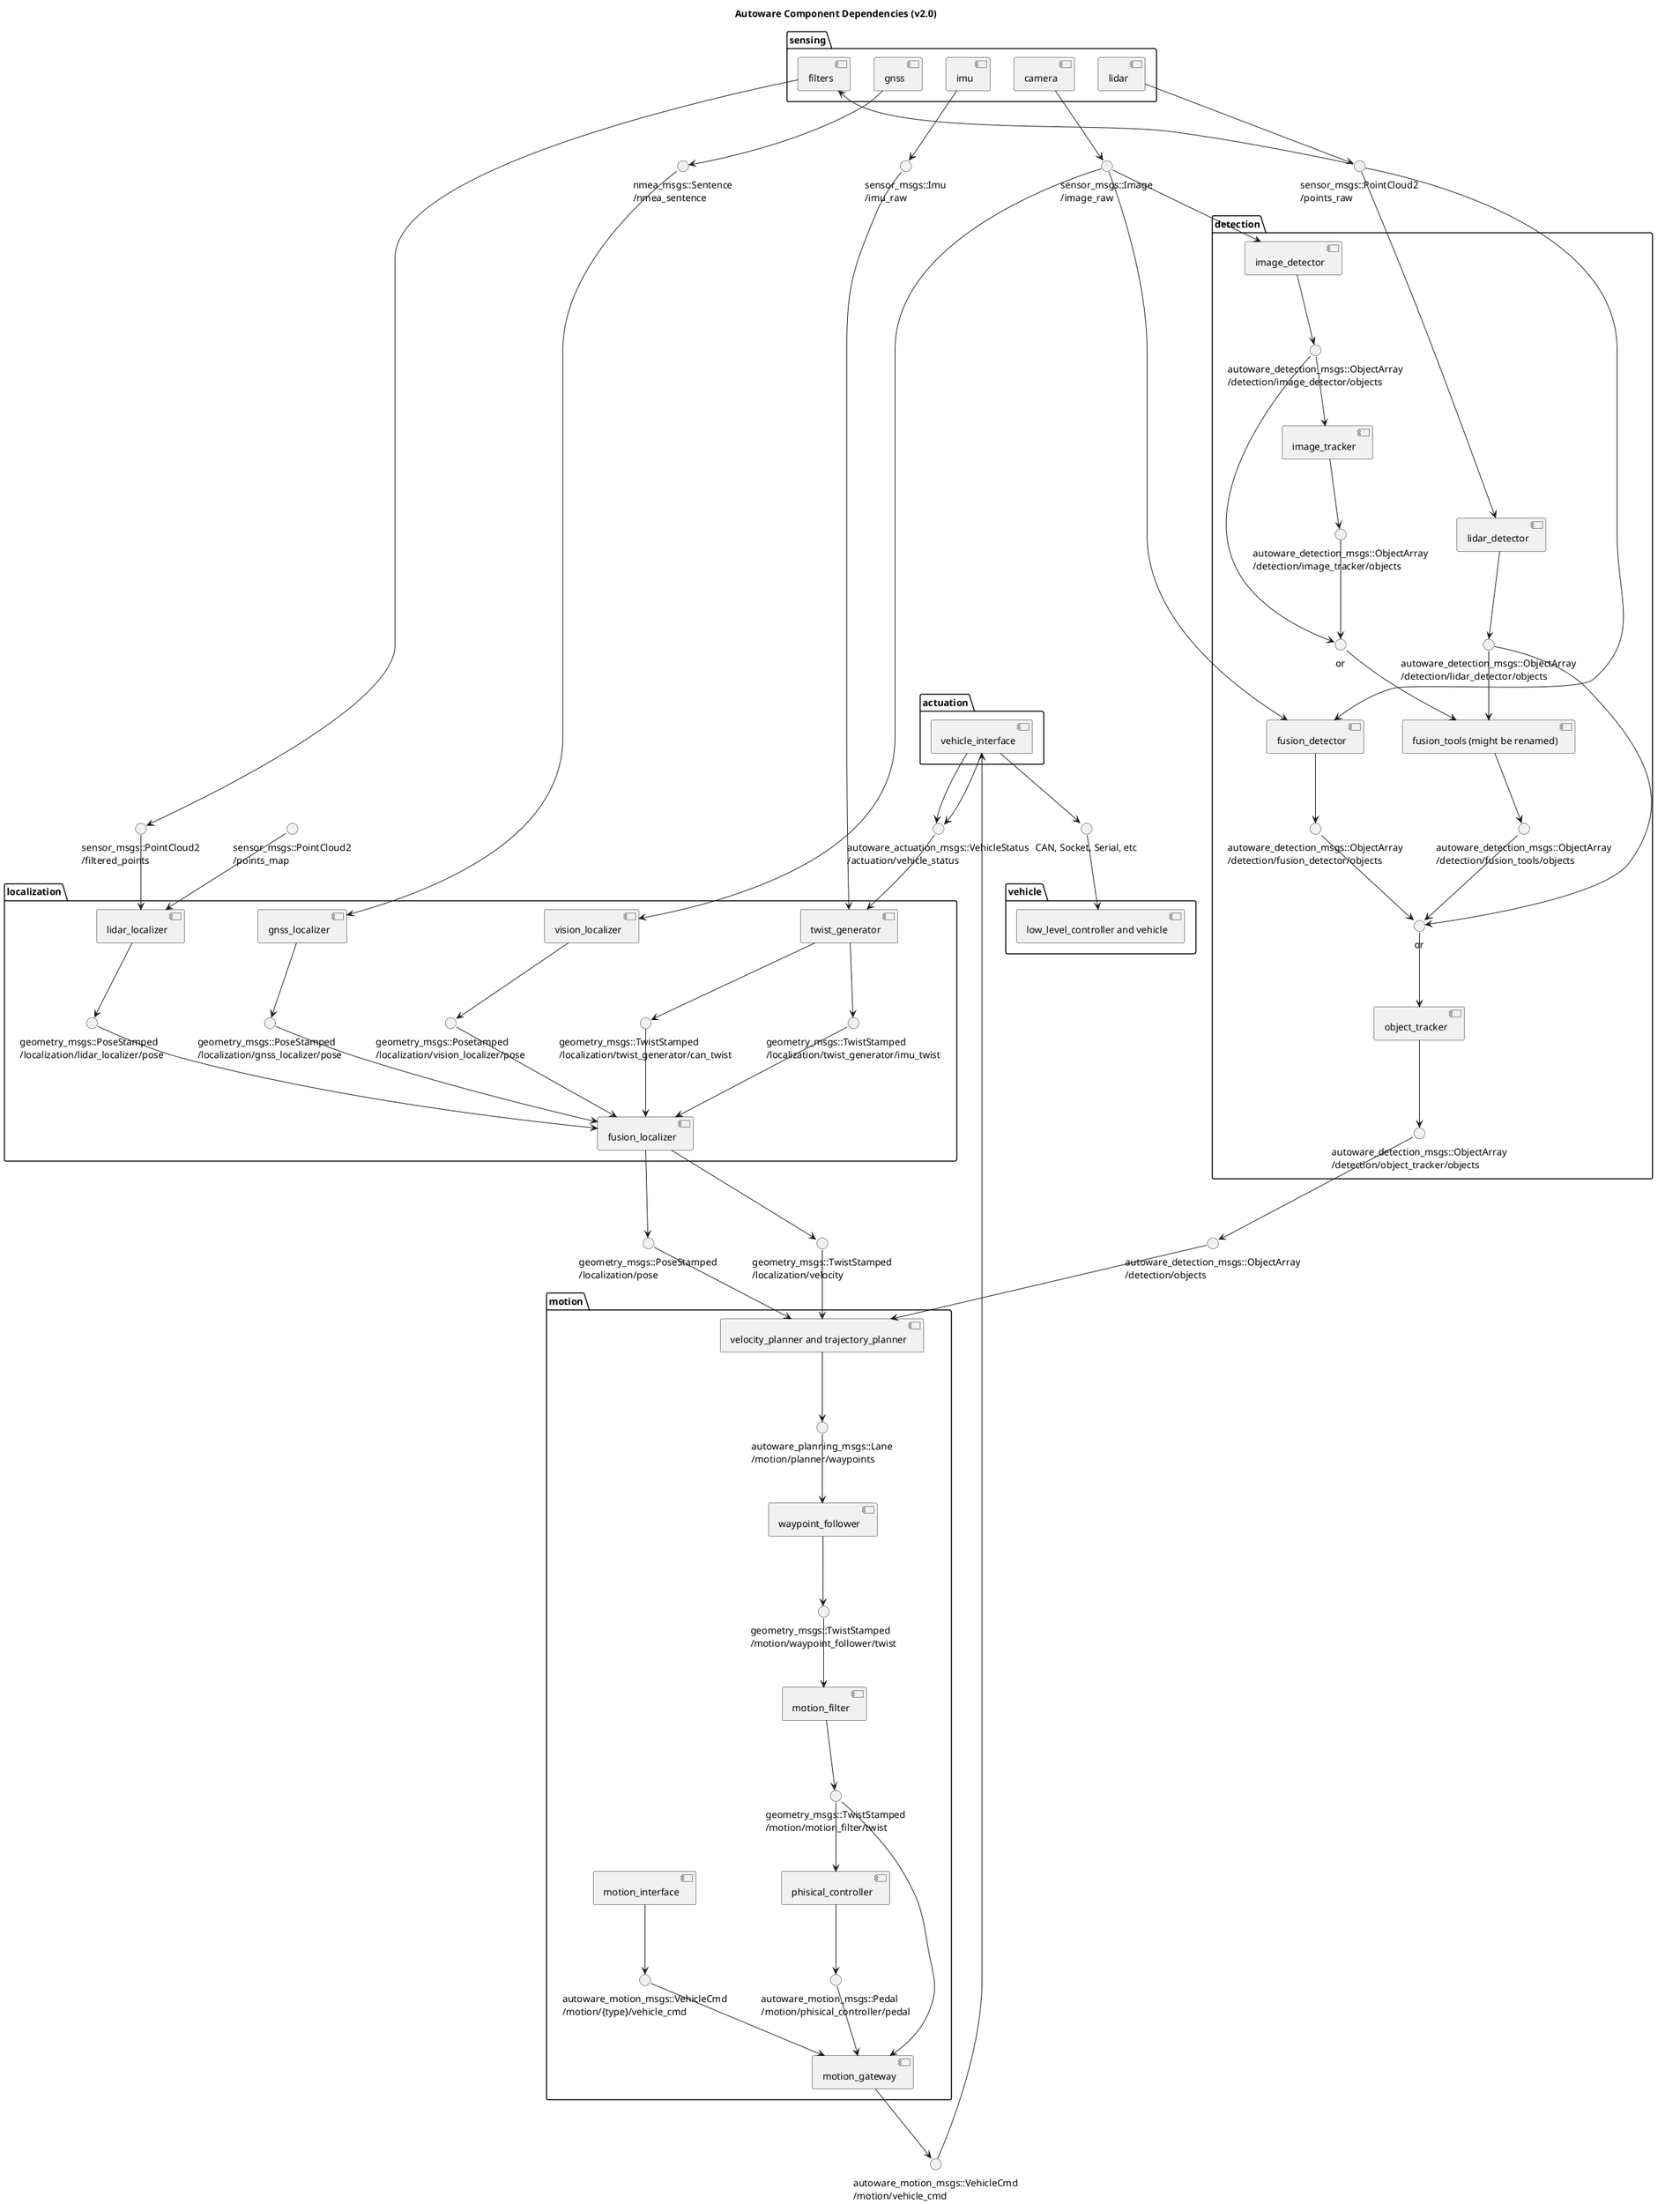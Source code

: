 @startuml

title Autoware Component Dependencies (v2.0)

() "sensor_msgs::Image\n/image_raw" as image_raw
() "sensor_msgs::PointCloud2\n/points_raw" as points_raw
() "sensor_msgs::PointCloud2\n/filtered_points" as filtered_points
() "sensor_msgs::Imu\n/imu_raw" as imu_raw 
() "nmea_msgs::Sentence\n/nmea_sentence" as nmea_sentence

folder sensing {
    [camera]
    'outputs
    camera --> image_raw

    [lidar]
    'outputs
    lidar --> points_raw

    [filters]
    'inputs
    points_raw --> filters
    'outputs
    filters --> filtered_points

    [imu]
    'outputs
    imu --> imu_raw

    [gnss]
    'outputs
    gnss --> nmea_sentence
}

() "autoware_motion_msgs::Motion\n/actuation/vehicle_status" as vehicle_status

folder actuation {
    [vehicle_interface]
    'outputs
    vehicle_interface --> vehicle_status
}

() "autoware_detection_msgs::ObjectArray\n/detection/objects" as detection_result
'() "autoware_detection_msgs::TrafficLight\n/detection/traffic_light_color" as traffic_light_color

folder detection {
    () "autoware_detection_msgs::ObjectArray\n/detection/image_detector/objects" as detected_objects_vision
    () "autoware_detection_msgs::ObjectArray\n/detection/image_tracker/objects" as image_objects_tracked
    () "or" as image_objects
    () "autoware_detection_msgs::ObjectArray\n/detection/lidar_detector/objects" as detected_objects_lidar
    () "autoware_detection_msgs::ObjectArray\n/detection/fusion_tools/objects" as detected_objects_combined
    () "autoware_detection_msgs::ObjectArray\n/detection/fusion_detector/objects" as detected_objects_fused
    () "or" as objects_fused
    () "autoware_detection_msgs::ObjectArray\n/detection/object_tracker/objects" as objects_tracked

    [image_detector]
    'inputs
    image_raw --> image_detector
    'outputs
    image_detector --> detected_objects_vision

    [image_tracker]
    'inputs
    detected_objects_vision --> image_tracker
    'outputs
    image_tracker --> image_objects_tracked

    [lidar_detector]
    'inputs
    points_raw --> lidar_detector
    'outputs
    lidar_detector --> detected_objects_lidar

    [fusion_detector]
    'inputs
    image_raw --> fusion_detector
    points_raw --> fusion_detector
    'outputs
    fusion_detector --> detected_objects_fused

    [fusion_tools (might be renamed)] as fusion_tools
    'inputs
    image_objects --> fusion_tools
    detected_objects_lidar --> fusion_tools
    'outputs
    fusion_tools --> detected_objects_combined

    'connection
    detected_objects_vision --> image_objects
    image_objects_tracked --> image_objects

    detected_objects_lidar --> objects_fused
    detected_objects_combined --> objects_fused
    detected_objects_fused --> objects_fused

    [object_tracker]
    'inputs
    objects_fused --> object_tracker
    'outputs
    object_tracker --> objects_tracked

    objects_tracked --> detection_result

    '[trafficlight_recognizer]
    'inputs
    'image_raw --> trafficlight_recognizer
    'outputs
    'trafficlight_recognizer --> traffic_light_color
}

'lidar_localizer
() "sensor_msgs::PointCloud2\n/points_map" as points_map

'vel_pose_connect
() "geometry_msgs::PoseStamped\n/localization/pose" as current_pose
() "geometry_msgs::TwistStamped\n/localization/velocity" as current_velocity

folder localization {
    () "geometry_msgs::PoseStamped\n/localization/gnss_localizer/pose" as gnss_pose
    () "geometry_msgs::PoseStamped\n/localization/lidar_localizer/pose" as ndt_pose
    () "geometry_msgs::Posetamped\n/localization/vision_localizer/pose" as vision_pose
    () "geometry_msgs::TwistStamped\n/localization/twist_generator/can_twist" as can_twist
    () "geometry_msgs::TwistStamped\n/localization/twist_generator/imu_twist" as imu_twist

    [gnss_localizer]
    'inputs
    nmea_sentence --> gnss_localizer
    'outputs
    gnss_localizer --> gnss_pose

    [vision_localizer]
    'inputs
    image_raw --> vision_localizer
    'outputs
    vision_localizer --> vision_pose

    [lidar_localizer]
    'inputs
    filtered_points --> lidar_localizer
    points_map --> lidar_localizer
    'outputs
    lidar_localizer --> ndt_pose

    [twist_generator]
    'inputs
    vehicle_status --> twist_generator
    imu_raw --> twist_generator
    '
    twist_generator --> can_twist
    twist_generator --> imu_twist

    [fusion_localizer]
    'inputs
    gnss_pose --> fusion_localizer
    ndt_pose --> fusion_localizer
    vision_pose --> fusion_localizer
    can_twist --> fusion_localizer
    imu_twist --> fusion_localizer
    'outputs
    fusion_localizer --> current_pose
    fusion_localizer --> current_velocity

    '[dead_reckoner] @ Autoware v2.0
}

'() "autoware_msgs::ControlCommandStamped\n/ctrl_cmd" as ctrl_cmd

'folder mission {
'}

() "autoware_motion_msgs::VehicleCmd\n/motion/vehicle_cmd" as twist

folder motion {
    () "autoware_planning_msgs::Lane\n/motion/planner/waypoints" as final_waypoints
    () "geometry_msgs::TwistStamped\n/motion/waypoint_follower/twist" as twist_cmd
    () "geometry_msgs::TwistStamped\n/motion/motion_filter/twist" as twist_filtered
    () "autoware_motion_msgs::VehicleCmd\n/motion/{type}/vehicle_cmd" as vehicle_cmd
    () "autoware_motion_msgs::Pedal\n/motion/phisical_controller/pedal" as pedal

    [velocity_planner and trajectory_planner] as motion_planner
    'inputs
    detection_result --> motion_planner
    current_pose --> motion_planner
    current_velocity --> motion_planner
    'outputs
    motion_planner --> final_waypoints

    [waypoint_follower]
    'inputs
    final_waypoints --> waypoint_follower
    'outputs
    waypoint_follower --> twist_cmd
    'waypoint_follower --> ctrl_cmd

    [motion_filter]
    'inputs
    twist_cmd --> motion_filter
    'outputs
    motion_filter --> twist_filtered

    [phisical_controller]
    'inputs
    twist_filtered --> phisical_controller
    'outputs
    phisical_controller --> pedal

    [motion_interface]
    'outputs
    motion_interface --> vehicle_cmd

    [motion_gateway]
    'inputs
    vehicle_cmd --> motion_gateway
    twist_filtered --> motion_gateway
    pedal --> motion_gateway
    'outputs
    motion_gateway --> twist
}

() "CAN, Socket, Serial, etc" as vehicle_communication
() "autoware_actuation_msgs::VehicleStatus\n/actuation/vehicle_status" as vehicle_status

folder actuation {
    [vehicle_interface]
    'inputs
    twist --> vehicle_interface
    'outputs
    vehicle_interface --> vehicle_status
    vehicle_interface --> vehicle_communication
}

folder vehicle {
    [low_level_controller and vehicle] as low_level_controller
    'inputs
    vehicle_communication --> low_level_controller
}

@enduml
